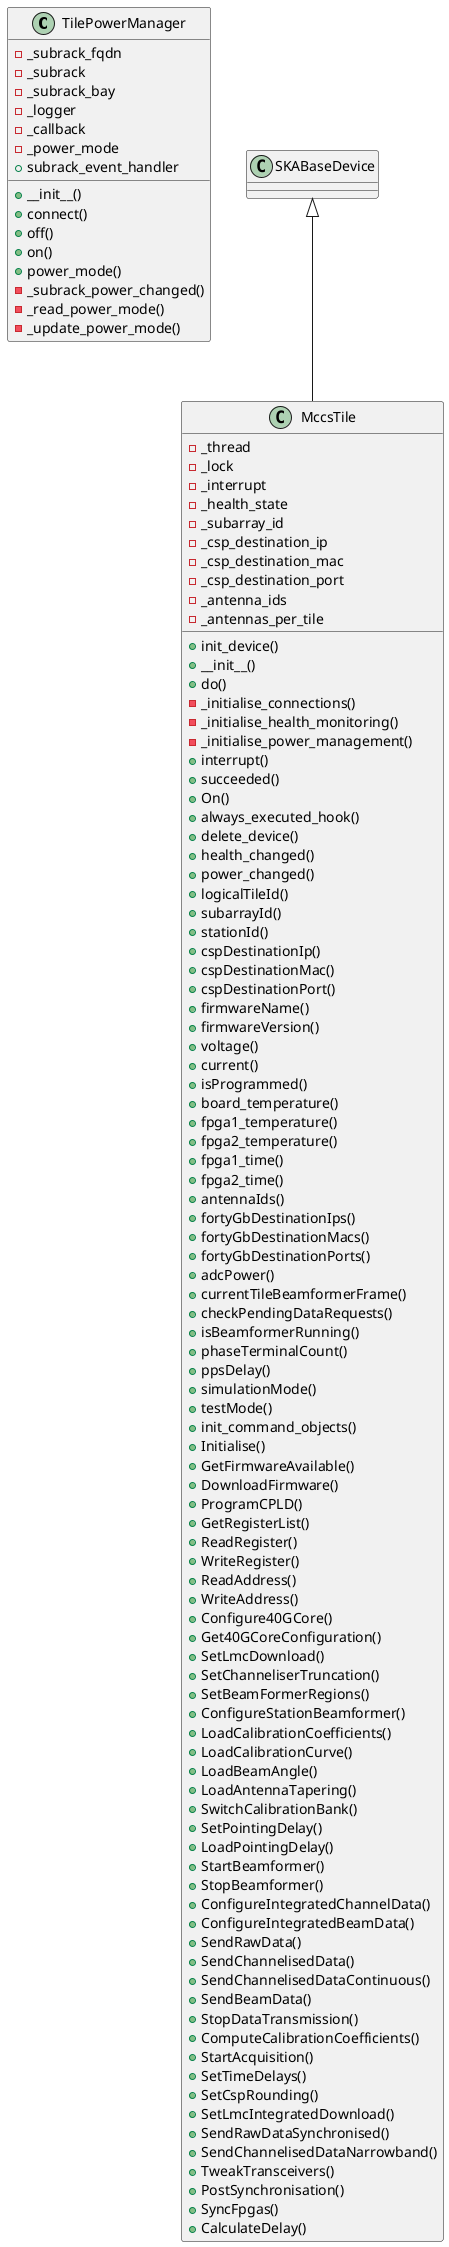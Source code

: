 @startuml
class TilePowerManager
TilePowerManager : +__init__()
TilePowerManager : +connect()
TilePowerManager : +off()
TilePowerManager : +on()
TilePowerManager : +power_mode()
TilePowerManager : -_subrack_power_changed()
TilePowerManager : -_read_power_mode()
TilePowerManager : -_update_power_mode()
class MccsTile
MccsTile : +init_device()
MccsTile : +__init__()
MccsTile : +do()
MccsTile : -_initialise_connections()
MccsTile : -_initialise_health_monitoring()
MccsTile : -_initialise_power_management()
MccsTile : +interrupt()
MccsTile : +succeeded()
MccsTile : +On()
MccsTile : +always_executed_hook()
MccsTile : +delete_device()
MccsTile : +health_changed()
MccsTile : +power_changed()
MccsTile : +logicalTileId()
MccsTile : +subarrayId()
MccsTile : +stationId()
MccsTile : +cspDestinationIp()
MccsTile : +cspDestinationMac()
MccsTile : +cspDestinationPort()
MccsTile : +firmwareName()
MccsTile : +firmwareVersion()
MccsTile : +voltage()
MccsTile : +current()
MccsTile : +isProgrammed()
MccsTile : +board_temperature()
MccsTile : +fpga1_temperature()
MccsTile : +fpga2_temperature()
MccsTile : +fpga1_time()
MccsTile : +fpga2_time()
MccsTile : +antennaIds()
MccsTile : +fortyGbDestinationIps()
MccsTile : +fortyGbDestinationMacs()
MccsTile : +fortyGbDestinationPorts()
MccsTile : +adcPower()
MccsTile : +currentTileBeamformerFrame()
MccsTile : +checkPendingDataRequests()
MccsTile : +isBeamformerRunning()
MccsTile : +phaseTerminalCount()
MccsTile : +ppsDelay()
MccsTile : +simulationMode()
MccsTile : +testMode()
MccsTile : +init_command_objects()
MccsTile : +Initialise()
MccsTile : +GetFirmwareAvailable()
MccsTile : +DownloadFirmware()
MccsTile : +ProgramCPLD()
MccsTile : +GetRegisterList()
MccsTile : +ReadRegister()
MccsTile : +WriteRegister()
MccsTile : +ReadAddress()
MccsTile : +WriteAddress()
MccsTile : +Configure40GCore()
MccsTile : +Get40GCoreConfiguration()
MccsTile : +SetLmcDownload()
MccsTile : +SetChanneliserTruncation()
MccsTile : +SetBeamFormerRegions()
MccsTile : +ConfigureStationBeamformer()
MccsTile : +LoadCalibrationCoefficients()
MccsTile : +LoadCalibrationCurve()
MccsTile : +LoadBeamAngle()
MccsTile : +LoadAntennaTapering()
MccsTile : +SwitchCalibrationBank()
MccsTile : +SetPointingDelay()
MccsTile : +LoadPointingDelay()
MccsTile : +StartBeamformer()
MccsTile : +StopBeamformer()
MccsTile : +ConfigureIntegratedChannelData()
MccsTile : +ConfigureIntegratedBeamData()
MccsTile : +SendRawData()
MccsTile : +SendChannelisedData()
MccsTile : +SendChannelisedDataContinuous()
MccsTile : +SendBeamData()
MccsTile : +StopDataTransmission()
MccsTile : +ComputeCalibrationCoefficients()
MccsTile : +StartAcquisition()
MccsTile : +SetTimeDelays()
MccsTile : +SetCspRounding()
MccsTile : +SetLmcIntegratedDownload()
MccsTile : +SendRawDataSynchronised()
MccsTile : +SendChannelisedDataNarrowband()
MccsTile : +TweakTransceivers()
MccsTile : +PostSynchronisation()
MccsTile : +SyncFpgas()
MccsTile : +CalculateDelay()
TilePowerManager : -_subrack_fqdn
TilePowerManager : -_subrack
TilePowerManager : -_subrack_bay
TilePowerManager : -_logger
TilePowerManager : -_callback
TilePowerManager : -_power_mode
TilePowerManager : +subrack_event_handler
MccsTile : -_thread
MccsTile : -_lock
MccsTile : -_interrupt
MccsTile : -_health_state
MccsTile : -_subarray_id
MccsTile : -_csp_destination_ip
MccsTile : -_csp_destination_mac
MccsTile : -_csp_destination_port
MccsTile : -_antenna_ids
MccsTile : -_antennas_per_tile

SKABaseDevice <|-- MccsTile
@enduml

